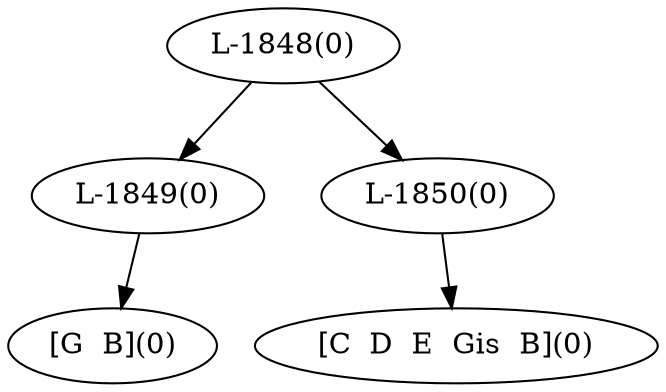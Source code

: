 digraph sample{
"L-1849(0)"->"[G  B](0)"
"L-1850(0)"->"[C  D  E  Gis  B](0)"
"L-1848(0)"->"L-1849(0)"
"L-1848(0)"->"L-1850(0)"
{rank = min; "L-1848(0)"}
{rank = same; "L-1849(0)"; "L-1850(0)";}
{rank = max; "[C  D  E  Gis  B](0)"; "[G  B](0)";}
}